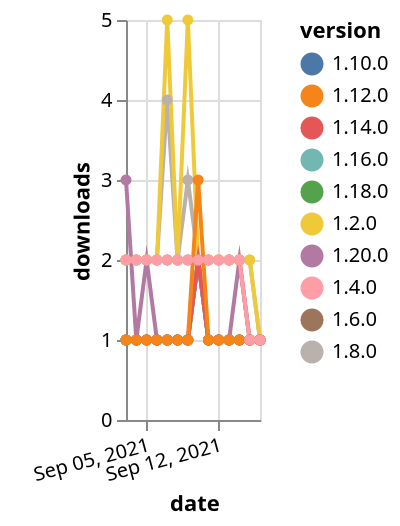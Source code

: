 {"$schema": "https://vega.github.io/schema/vega-lite/v5.json", "description": "A simple bar chart with embedded data.", "data": {"values": [{"date": "2021-09-03", "total": 2873, "delta": 2, "version": "1.6.0"}, {"date": "2021-09-04", "total": 2875, "delta": 2, "version": "1.6.0"}, {"date": "2021-09-05", "total": 2877, "delta": 2, "version": "1.6.0"}, {"date": "2021-09-06", "total": 2879, "delta": 2, "version": "1.6.0"}, {"date": "2021-09-07", "total": 2881, "delta": 2, "version": "1.6.0"}, {"date": "2021-09-08", "total": 2883, "delta": 2, "version": "1.6.0"}, {"date": "2021-09-09", "total": 2885, "delta": 2, "version": "1.6.0"}, {"date": "2021-09-10", "total": 2887, "delta": 2, "version": "1.6.0"}, {"date": "2021-09-11", "total": 2889, "delta": 2, "version": "1.6.0"}, {"date": "2021-09-12", "total": 2891, "delta": 2, "version": "1.6.0"}, {"date": "2021-09-13", "total": 2893, "delta": 2, "version": "1.6.0"}, {"date": "2021-09-14", "total": 2895, "delta": 2, "version": "1.6.0"}, {"date": "2021-09-15", "total": 2896, "delta": 1, "version": "1.6.0"}, {"date": "2021-09-16", "total": 2897, "delta": 1, "version": "1.6.0"}, {"date": "2021-09-03", "total": 162, "delta": 1, "version": "1.18.0"}, {"date": "2021-09-04", "total": 163, "delta": 1, "version": "1.18.0"}, {"date": "2021-09-05", "total": 164, "delta": 1, "version": "1.18.0"}, {"date": "2021-09-06", "total": 165, "delta": 1, "version": "1.18.0"}, {"date": "2021-09-07", "total": 166, "delta": 1, "version": "1.18.0"}, {"date": "2021-09-08", "total": 167, "delta": 1, "version": "1.18.0"}, {"date": "2021-09-09", "total": 168, "delta": 1, "version": "1.18.0"}, {"date": "2021-09-10", "total": 170, "delta": 2, "version": "1.18.0"}, {"date": "2021-09-11", "total": 171, "delta": 1, "version": "1.18.0"}, {"date": "2021-09-12", "total": 172, "delta": 1, "version": "1.18.0"}, {"date": "2021-09-13", "total": 173, "delta": 1, "version": "1.18.0"}, {"date": "2021-09-14", "total": 174, "delta": 1, "version": "1.18.0"}, {"date": "2021-09-15", "total": 175, "delta": 1, "version": "1.18.0"}, {"date": "2021-09-16", "total": 176, "delta": 1, "version": "1.18.0"}, {"date": "2021-09-03", "total": 2412, "delta": 2, "version": "1.8.0"}, {"date": "2021-09-04", "total": 2414, "delta": 2, "version": "1.8.0"}, {"date": "2021-09-05", "total": 2416, "delta": 2, "version": "1.8.0"}, {"date": "2021-09-06", "total": 2418, "delta": 2, "version": "1.8.0"}, {"date": "2021-09-07", "total": 2422, "delta": 4, "version": "1.8.0"}, {"date": "2021-09-08", "total": 2424, "delta": 2, "version": "1.8.0"}, {"date": "2021-09-09", "total": 2427, "delta": 3, "version": "1.8.0"}, {"date": "2021-09-10", "total": 2429, "delta": 2, "version": "1.8.0"}, {"date": "2021-09-11", "total": 2431, "delta": 2, "version": "1.8.0"}, {"date": "2021-09-12", "total": 2433, "delta": 2, "version": "1.8.0"}, {"date": "2021-09-13", "total": 2435, "delta": 2, "version": "1.8.0"}, {"date": "2021-09-14", "total": 2437, "delta": 2, "version": "1.8.0"}, {"date": "2021-09-15", "total": 2439, "delta": 2, "version": "1.8.0"}, {"date": "2021-09-16", "total": 2440, "delta": 1, "version": "1.8.0"}, {"date": "2021-09-03", "total": 212, "delta": 1, "version": "1.10.0"}, {"date": "2021-09-04", "total": 213, "delta": 1, "version": "1.10.0"}, {"date": "2021-09-05", "total": 214, "delta": 1, "version": "1.10.0"}, {"date": "2021-09-06", "total": 215, "delta": 1, "version": "1.10.0"}, {"date": "2021-09-07", "total": 216, "delta": 1, "version": "1.10.0"}, {"date": "2021-09-08", "total": 217, "delta": 1, "version": "1.10.0"}, {"date": "2021-09-09", "total": 218, "delta": 1, "version": "1.10.0"}, {"date": "2021-09-10", "total": 220, "delta": 2, "version": "1.10.0"}, {"date": "2021-09-11", "total": 221, "delta": 1, "version": "1.10.0"}, {"date": "2021-09-12", "total": 222, "delta": 1, "version": "1.10.0"}, {"date": "2021-09-13", "total": 223, "delta": 1, "version": "1.10.0"}, {"date": "2021-09-14", "total": 224, "delta": 1, "version": "1.10.0"}, {"date": "2021-09-15", "total": 225, "delta": 1, "version": "1.10.0"}, {"date": "2021-09-16", "total": 226, "delta": 1, "version": "1.10.0"}, {"date": "2021-09-03", "total": 118, "delta": 3, "version": "1.20.0"}, {"date": "2021-09-04", "total": 119, "delta": 1, "version": "1.20.0"}, {"date": "2021-09-05", "total": 121, "delta": 2, "version": "1.20.0"}, {"date": "2021-09-06", "total": 122, "delta": 1, "version": "1.20.0"}, {"date": "2021-09-07", "total": 123, "delta": 1, "version": "1.20.0"}, {"date": "2021-09-08", "total": 124, "delta": 1, "version": "1.20.0"}, {"date": "2021-09-09", "total": 125, "delta": 1, "version": "1.20.0"}, {"date": "2021-09-10", "total": 127, "delta": 2, "version": "1.20.0"}, {"date": "2021-09-11", "total": 128, "delta": 1, "version": "1.20.0"}, {"date": "2021-09-12", "total": 129, "delta": 1, "version": "1.20.0"}, {"date": "2021-09-13", "total": 130, "delta": 1, "version": "1.20.0"}, {"date": "2021-09-14", "total": 132, "delta": 2, "version": "1.20.0"}, {"date": "2021-09-15", "total": 133, "delta": 1, "version": "1.20.0"}, {"date": "2021-09-16", "total": 134, "delta": 1, "version": "1.20.0"}, {"date": "2021-09-03", "total": 154, "delta": 1, "version": "1.16.0"}, {"date": "2021-09-04", "total": 155, "delta": 1, "version": "1.16.0"}, {"date": "2021-09-05", "total": 156, "delta": 1, "version": "1.16.0"}, {"date": "2021-09-06", "total": 157, "delta": 1, "version": "1.16.0"}, {"date": "2021-09-07", "total": 158, "delta": 1, "version": "1.16.0"}, {"date": "2021-09-08", "total": 159, "delta": 1, "version": "1.16.0"}, {"date": "2021-09-09", "total": 160, "delta": 1, "version": "1.16.0"}, {"date": "2021-09-10", "total": 162, "delta": 2, "version": "1.16.0"}, {"date": "2021-09-11", "total": 163, "delta": 1, "version": "1.16.0"}, {"date": "2021-09-12", "total": 164, "delta": 1, "version": "1.16.0"}, {"date": "2021-09-13", "total": 165, "delta": 1, "version": "1.16.0"}, {"date": "2021-09-14", "total": 166, "delta": 1, "version": "1.16.0"}, {"date": "2021-09-15", "total": 167, "delta": 1, "version": "1.16.0"}, {"date": "2021-09-16", "total": 168, "delta": 1, "version": "1.16.0"}, {"date": "2021-09-03", "total": 4023, "delta": 2, "version": "1.2.0"}, {"date": "2021-09-04", "total": 4025, "delta": 2, "version": "1.2.0"}, {"date": "2021-09-05", "total": 4027, "delta": 2, "version": "1.2.0"}, {"date": "2021-09-06", "total": 4029, "delta": 2, "version": "1.2.0"}, {"date": "2021-09-07", "total": 4034, "delta": 5, "version": "1.2.0"}, {"date": "2021-09-08", "total": 4036, "delta": 2, "version": "1.2.0"}, {"date": "2021-09-09", "total": 4041, "delta": 5, "version": "1.2.0"}, {"date": "2021-09-10", "total": 4043, "delta": 2, "version": "1.2.0"}, {"date": "2021-09-11", "total": 4045, "delta": 2, "version": "1.2.0"}, {"date": "2021-09-12", "total": 4047, "delta": 2, "version": "1.2.0"}, {"date": "2021-09-13", "total": 4049, "delta": 2, "version": "1.2.0"}, {"date": "2021-09-14", "total": 4051, "delta": 2, "version": "1.2.0"}, {"date": "2021-09-15", "total": 4053, "delta": 2, "version": "1.2.0"}, {"date": "2021-09-16", "total": 4054, "delta": 1, "version": "1.2.0"}, {"date": "2021-09-03", "total": 172, "delta": 1, "version": "1.14.0"}, {"date": "2021-09-04", "total": 173, "delta": 1, "version": "1.14.0"}, {"date": "2021-09-05", "total": 174, "delta": 1, "version": "1.14.0"}, {"date": "2021-09-06", "total": 175, "delta": 1, "version": "1.14.0"}, {"date": "2021-09-07", "total": 176, "delta": 1, "version": "1.14.0"}, {"date": "2021-09-08", "total": 177, "delta": 1, "version": "1.14.0"}, {"date": "2021-09-09", "total": 178, "delta": 1, "version": "1.14.0"}, {"date": "2021-09-10", "total": 180, "delta": 2, "version": "1.14.0"}, {"date": "2021-09-11", "total": 181, "delta": 1, "version": "1.14.0"}, {"date": "2021-09-12", "total": 182, "delta": 1, "version": "1.14.0"}, {"date": "2021-09-13", "total": 183, "delta": 1, "version": "1.14.0"}, {"date": "2021-09-14", "total": 184, "delta": 1, "version": "1.14.0"}, {"date": "2021-09-15", "total": 185, "delta": 1, "version": "1.14.0"}, {"date": "2021-09-16", "total": 186, "delta": 1, "version": "1.14.0"}, {"date": "2021-09-03", "total": 286, "delta": 1, "version": "1.12.0"}, {"date": "2021-09-04", "total": 287, "delta": 1, "version": "1.12.0"}, {"date": "2021-09-05", "total": 288, "delta": 1, "version": "1.12.0"}, {"date": "2021-09-06", "total": 289, "delta": 1, "version": "1.12.0"}, {"date": "2021-09-07", "total": 290, "delta": 1, "version": "1.12.0"}, {"date": "2021-09-08", "total": 291, "delta": 1, "version": "1.12.0"}, {"date": "2021-09-09", "total": 292, "delta": 1, "version": "1.12.0"}, {"date": "2021-09-10", "total": 295, "delta": 3, "version": "1.12.0"}, {"date": "2021-09-11", "total": 296, "delta": 1, "version": "1.12.0"}, {"date": "2021-09-12", "total": 297, "delta": 1, "version": "1.12.0"}, {"date": "2021-09-13", "total": 298, "delta": 1, "version": "1.12.0"}, {"date": "2021-09-14", "total": 299, "delta": 1, "version": "1.12.0"}, {"date": "2021-09-15", "total": 300, "delta": 1, "version": "1.12.0"}, {"date": "2021-09-16", "total": 301, "delta": 1, "version": "1.12.0"}, {"date": "2021-09-03", "total": 2526, "delta": 2, "version": "1.4.0"}, {"date": "2021-09-04", "total": 2528, "delta": 2, "version": "1.4.0"}, {"date": "2021-09-05", "total": 2530, "delta": 2, "version": "1.4.0"}, {"date": "2021-09-06", "total": 2532, "delta": 2, "version": "1.4.0"}, {"date": "2021-09-07", "total": 2534, "delta": 2, "version": "1.4.0"}, {"date": "2021-09-08", "total": 2536, "delta": 2, "version": "1.4.0"}, {"date": "2021-09-09", "total": 2538, "delta": 2, "version": "1.4.0"}, {"date": "2021-09-10", "total": 2540, "delta": 2, "version": "1.4.0"}, {"date": "2021-09-11", "total": 2542, "delta": 2, "version": "1.4.0"}, {"date": "2021-09-12", "total": 2544, "delta": 2, "version": "1.4.0"}, {"date": "2021-09-13", "total": 2546, "delta": 2, "version": "1.4.0"}, {"date": "2021-09-14", "total": 2548, "delta": 2, "version": "1.4.0"}, {"date": "2021-09-15", "total": 2549, "delta": 1, "version": "1.4.0"}, {"date": "2021-09-16", "total": 2550, "delta": 1, "version": "1.4.0"}]}, "width": "container", "mark": {"type": "line", "point": {"filled": true}}, "encoding": {"x": {"field": "date", "type": "temporal", "timeUnit": "yearmonthdate", "title": "date", "axis": {"labelAngle": -15}}, "y": {"field": "delta", "type": "quantitative", "title": "downloads"}, "color": {"field": "version", "type": "nominal"}, "tooltip": {"field": "delta"}}}